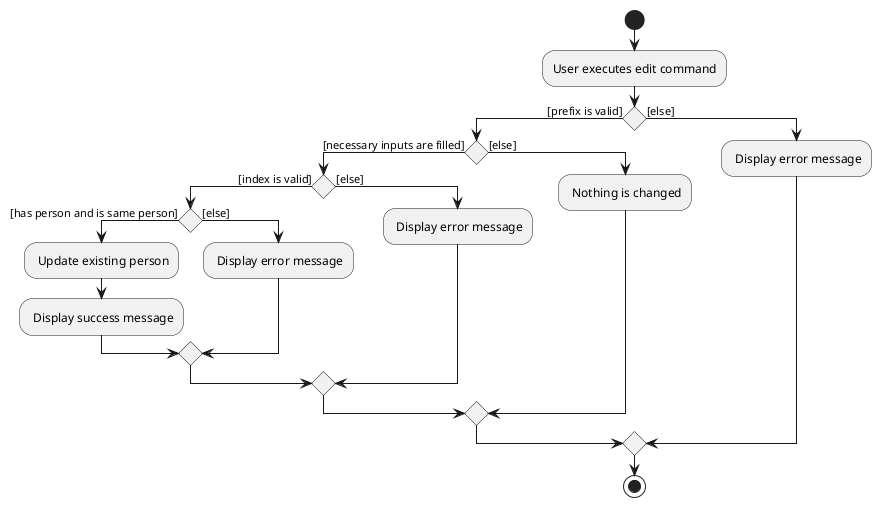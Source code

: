 @startuml
start
:User executes edit command;

if () then ([prefix is valid])
    if () then ([necessary inputs are filled])
        if () then ([index is valid])
            if () then ([has person and is same person])
                : Update existing person;
                : Display success message;
            else ([else])
            : Display error message;
            endif
        else ([else])
        : Display error message;
        endif
    else ([else])
    : Nothing is changed;
    endif
else ([else])
    : Display error message;
endif
stop
@enduml
